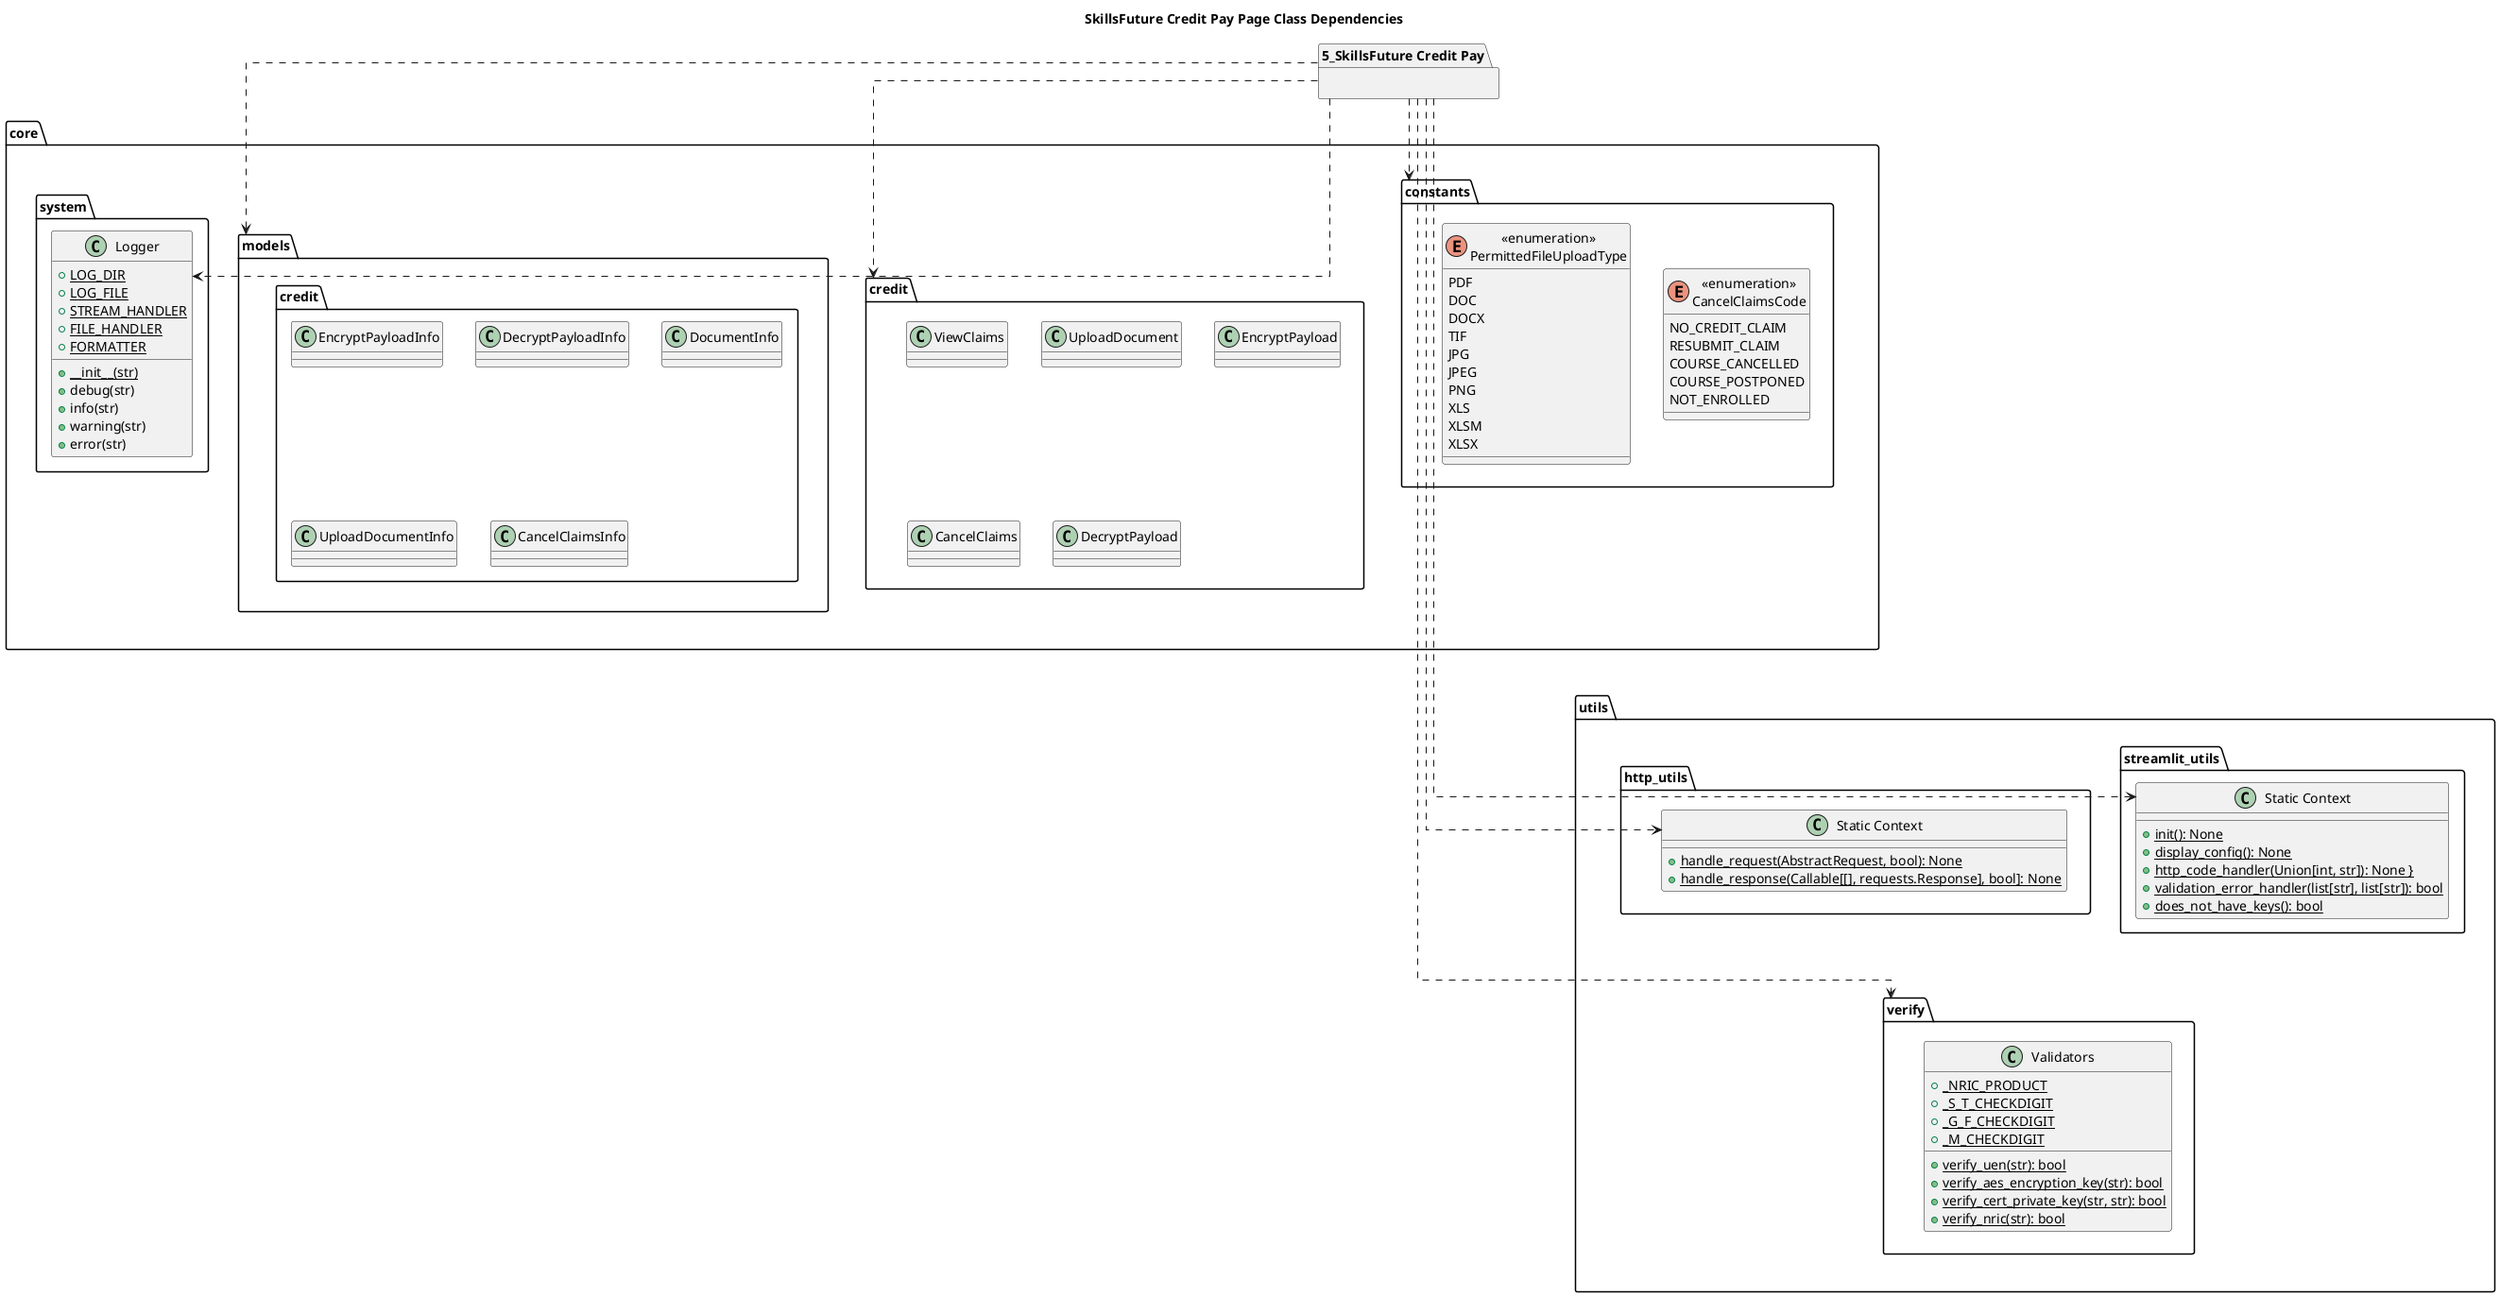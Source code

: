 @startuml
skinparam linetype polyline
skinparam linetype ortho

title SkillsFuture Credit Pay Page Class Dependencies

package "5_SkillsFuture Credit Pay" as page {

}

package core {
    package constants {
        enum "<<enumeration>>\nCancelClaimsCode" {
            NO_CREDIT_CLAIM
            RESUBMIT_CLAIM
            COURSE_CANCELLED
            COURSE_POSTPONED
            NOT_ENROLLED
        }

        enum "<<enumeration>>\nPermittedFileUploadType" {
            PDF
            DOC
            DOCX
            TIF
            JPG
            JPEG
            PNG
            XLS
            XLSM
            XLSX
        }
    }

    package credit {
        class CancelClaims {

        }

        class DecryptPayload {

        }

        class EncryptPayload {

        }

        class UploadDocument {

        }

        class ViewClaims {

        }

        CancelClaims -down[hidden]|> DecryptPayload
        ViewClaims -down[hidden]-|> DecryptPayload
        ViewClaims -down[hidden]-|> CancelClaims
    }

    package models {
        package credit {
            class EncryptPayloadInfo {

            }

            class DecryptPayloadInfo {

            }

            class DocumentInfo {

            }

            class UploadDocumentInfo {

            }

            class CancelClaimsInfo {

            }
        }

    }

    package system {
        class Logger {
            + LOG_DIR {static}
            + LOG_FILE {static}
            + STREAM_HANDLER {static}
            + FILE_HANDLER {static}
            + FORMATTER {static}
            + __init__(str) {static}
            + debug(str)
            + info(str)
            + warning(str)
            + error(str)
        }
    }
}

package utils {
    package http_utils {
        class "Static Context" as husc {
            + handle_request(AbstractRequest, bool): None {static}
            + handle_response(Callable[[], requests.Response], bool]: None {static}
        }
    }

    package streamlit_utils {
        class "Static Context" as susc {
            + init(): None {static}
            + display_config(): None {static}
            + http_code_handler(Union[int, str]): None {static}}
            + validation_error_handler(list[str], list[str]): bool {static}
            + does_not_have_keys(): bool {static}
        }
    }

    package verify {
        class Validators {
            + _NRIC_PRODUCT {static}
            + _S_T_CHECKDIGIT {static}
            + _G_F_CHECKDIGIT {static}
            + _M_CHECKDIGIT {static}

            + verify_uen(str): bool {static}
            + verify_aes_encryption_key(str): bool {static}
            + verify_cert_private_key(str, str): bool {static}
            + verify_nric(str): bool {static}
        }
    }

    verify --up[hidden]-> http_utils
}

utils ..up[hidden]..> core

page ..> core.credit
page ..> core.models
page ..> Logger
page ..> husc
page ..> susc
page ..> verify
page ..> constants
@enduml
